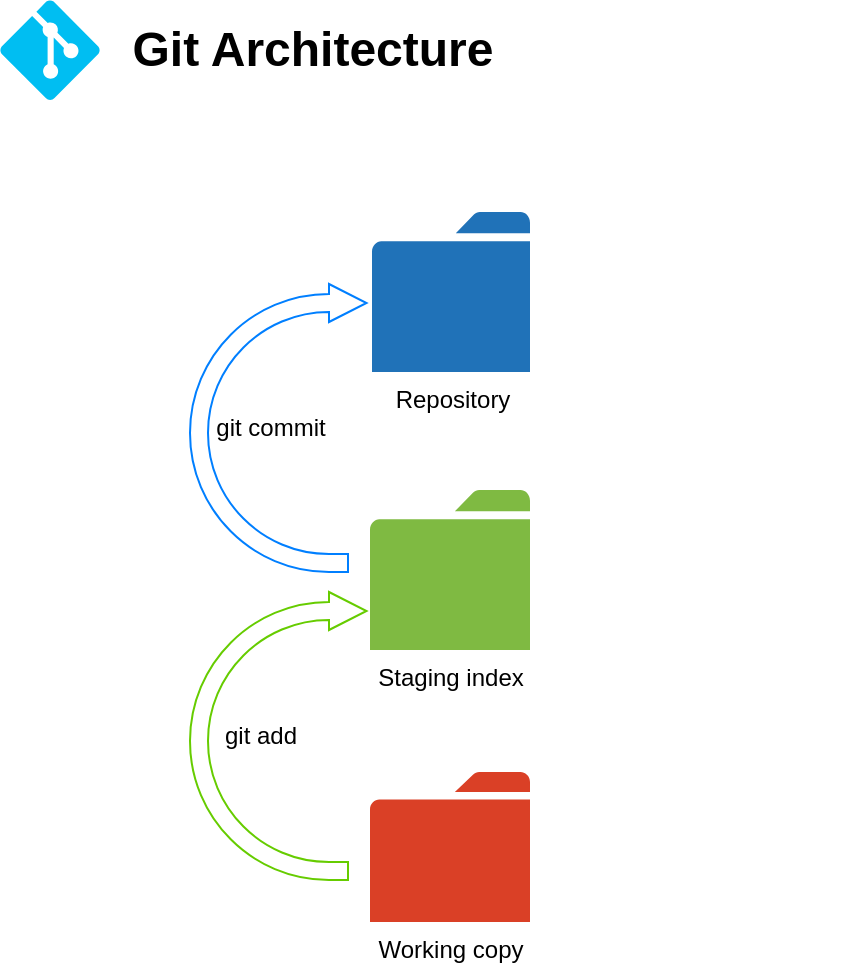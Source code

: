 <mxfile version="17.1.3" type="github">
  <diagram id="sUjo1DRn6kEamrfpw0mK" name="Page-1">
    <mxGraphModel dx="1422" dy="780" grid="1" gridSize="10" guides="1" tooltips="1" connect="1" arrows="1" fold="1" page="1" pageScale="1" pageWidth="850" pageHeight="1100" math="0" shadow="0">
      <root>
        <mxCell id="0" />
        <mxCell id="1" parent="0" />
        <mxCell id="2UVcR1djYALPvd4Yjzl5-1" value="" style="group" vertex="1" connectable="0" parent="1">
          <mxGeometry x="15" y="14" width="420" height="50" as="geometry" />
        </mxCell>
        <mxCell id="2UVcR1djYALPvd4Yjzl5-2" value="&lt;font size=&quot;1&quot;&gt;&lt;b style=&quot;font-size: 24px&quot;&gt;Git Architecture&lt;/b&gt;&lt;/font&gt;" style="text;html=1;resizable=0;autosize=1;align=center;verticalAlign=middle;points=[];fillColor=none;strokeColor=none;rounded=0;" vertex="1" parent="2UVcR1djYALPvd4Yjzl5-1">
          <mxGeometry x="56" y="15" width="200" height="20" as="geometry" />
        </mxCell>
        <mxCell id="2UVcR1djYALPvd4Yjzl5-3" value="" style="verticalLabelPosition=bottom;html=1;verticalAlign=top;align=center;strokeColor=none;fillColor=#00BEF2;shape=mxgraph.azure.git_repository;fontFamily=Verdana;fontSize=24;" vertex="1" parent="2UVcR1djYALPvd4Yjzl5-1">
          <mxGeometry width="50" height="50" as="geometry" />
        </mxCell>
        <mxCell id="2UVcR1djYALPvd4Yjzl5-4" value="Working copy" style="sketch=0;pointerEvents=1;shadow=0;dashed=0;html=1;strokeColor=none;labelPosition=center;verticalLabelPosition=bottom;verticalAlign=top;outlineConnect=0;align=center;shape=mxgraph.office.concepts.folder;fillColor=#DA4026;" vertex="1" parent="1">
          <mxGeometry x="200" y="400" width="80" height="75" as="geometry" />
        </mxCell>
        <mxCell id="2UVcR1djYALPvd4Yjzl5-5" value="Staging index" style="sketch=0;pointerEvents=1;shadow=0;dashed=0;html=1;strokeColor=none;labelPosition=center;verticalLabelPosition=bottom;verticalAlign=top;outlineConnect=0;align=center;shape=mxgraph.office.concepts.folder;fillColor=#7FBA42;" vertex="1" parent="1">
          <mxGeometry x="200" y="259" width="80" height="80" as="geometry" />
        </mxCell>
        <mxCell id="2UVcR1djYALPvd4Yjzl5-6" value="Repository" style="sketch=0;pointerEvents=1;shadow=0;dashed=0;html=1;strokeColor=none;labelPosition=center;verticalLabelPosition=bottom;verticalAlign=top;outlineConnect=0;align=center;shape=mxgraph.office.concepts.folder;fillColor=#2072B8;" vertex="1" parent="1">
          <mxGeometry x="201" y="120" width="79" height="80" as="geometry" />
        </mxCell>
        <mxCell id="2UVcR1djYALPvd4Yjzl5-16" value="" style="html=1;shadow=0;dashed=0;align=center;verticalAlign=middle;shape=mxgraph.arrows2.uTurnArrow;dy=4.5;arrowHead=19;dx2=18.75;strokeColor=#66CC00;" vertex="1" parent="1">
          <mxGeometry x="110" y="310" width="79" height="144" as="geometry" />
        </mxCell>
        <mxCell id="2UVcR1djYALPvd4Yjzl5-17" value="git commit" style="html=1;shadow=0;dashed=0;align=center;verticalAlign=middle;shape=mxgraph.arrows2.uTurnArrow;dy=4.5;arrowHead=19;dx2=18.75;strokeColor=#007FFF;" vertex="1" parent="1">
          <mxGeometry x="110" y="156" width="79" height="144" as="geometry" />
        </mxCell>
        <mxCell id="2UVcR1djYALPvd4Yjzl5-21" value="git add" style="text;html=1;align=center;verticalAlign=middle;resizable=0;points=[];autosize=1;strokeColor=none;fillColor=none;" vertex="1" parent="1">
          <mxGeometry x="120" y="372" width="50" height="20" as="geometry" />
        </mxCell>
      </root>
    </mxGraphModel>
  </diagram>
</mxfile>

